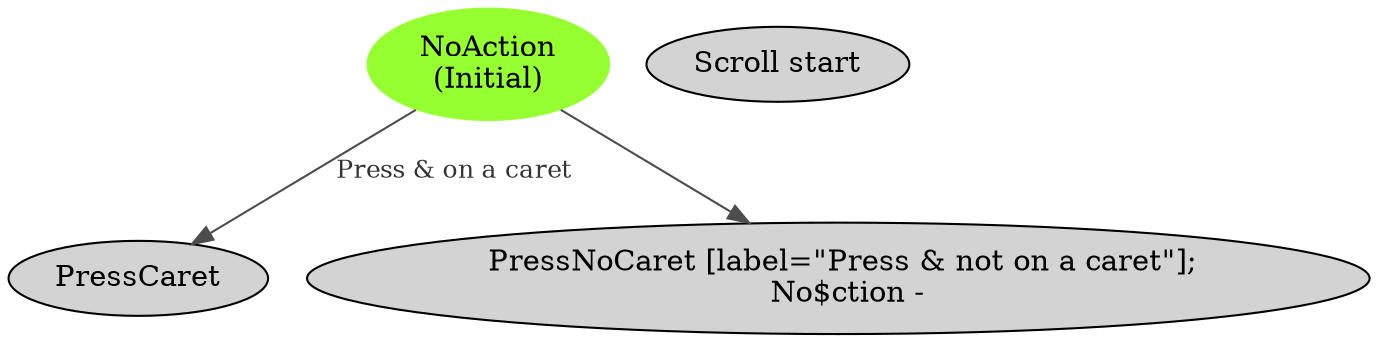 


digraph event_hub_states {
  node [style=filled];
  edge [color="gray30", fontcolor="gray20", fontsize=12]

  NoAction [label="NoAction\n(Initial)"color="#96FF2F"];
  NoAction -> PressCaret [label="Press & on a caret"];
  NoAction ->< PressNoCaret [label="Press & not on a caret"];
  No$ction -> Scroll [label="Scroll start"];

}
